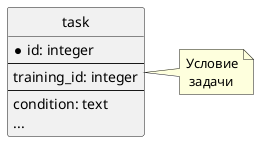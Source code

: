 @startuml "ER 2 task"

skinparam linetype ortho
hide circle

entity task {
    * id: integer
    --
    training_id: integer
    --
    condition: text
    ...
}

note right of task: Условие\n задачи

@enduml
